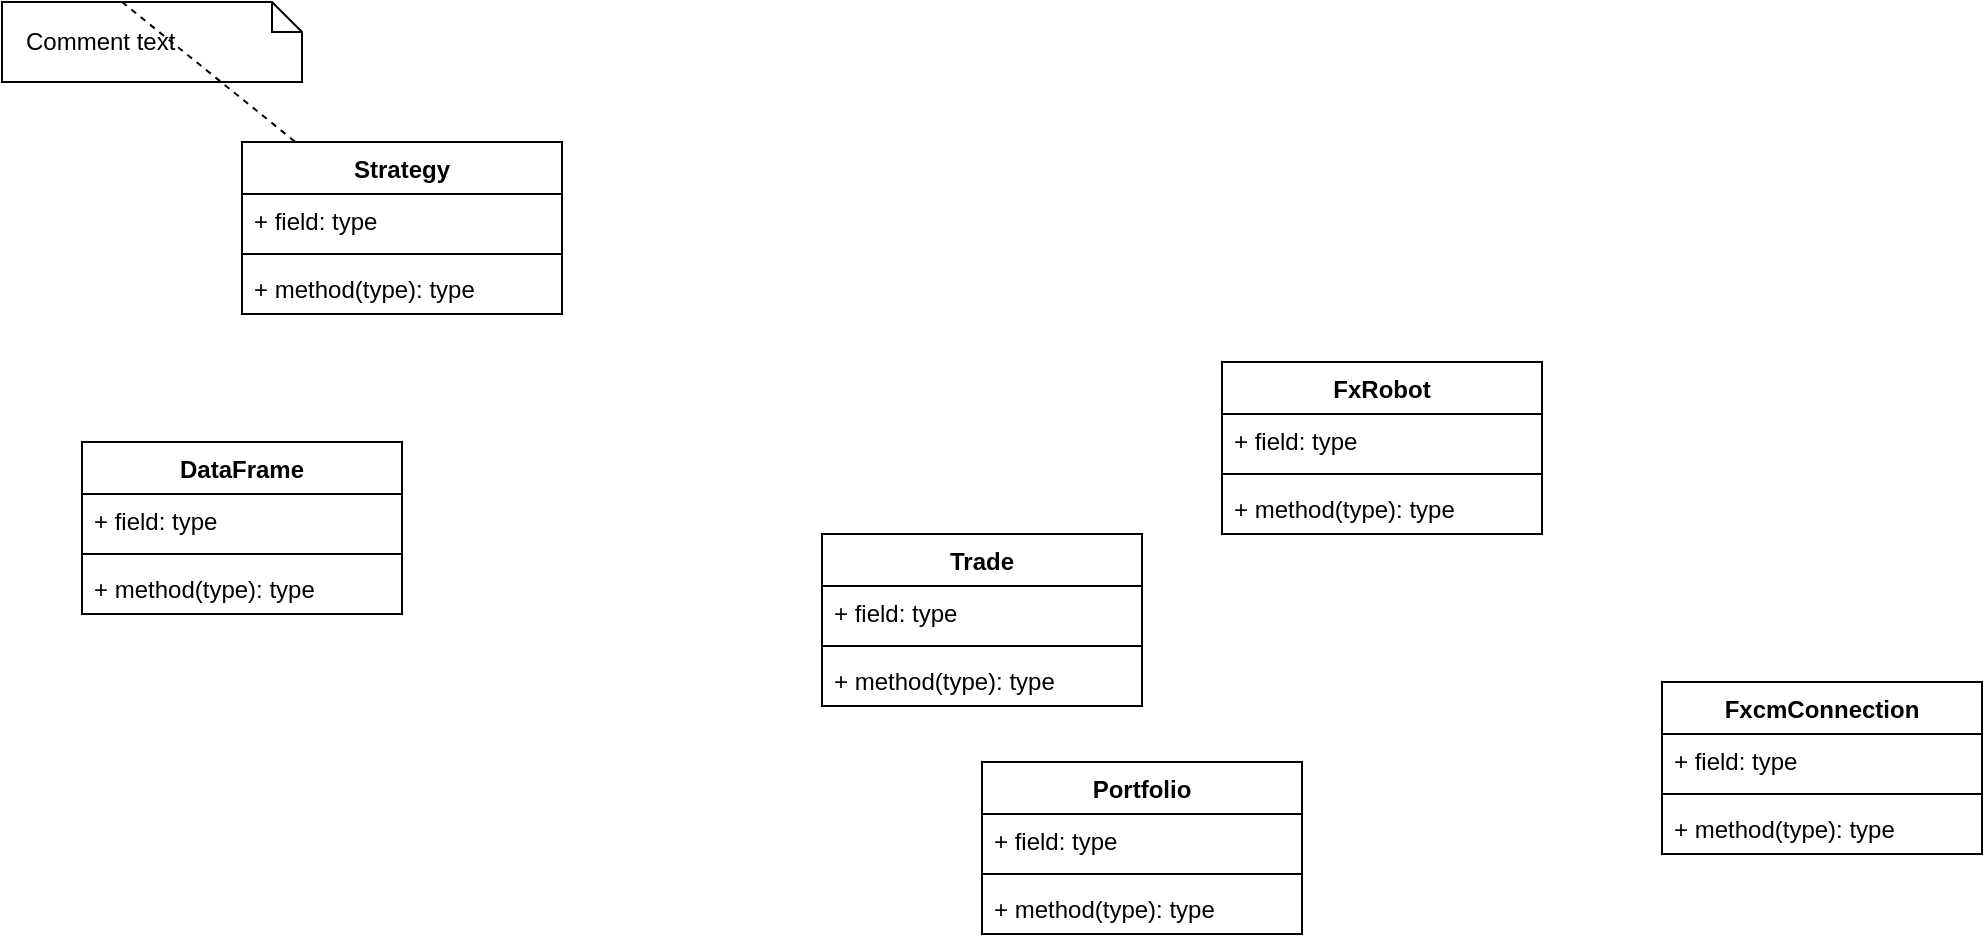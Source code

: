 <mxfile version="14.6.3" type="device"><diagram id="fWVX59u3NNo6TBqP5C3b" name="Page-1"><mxGraphModel dx="1865" dy="580" grid="1" gridSize="10" guides="1" tooltips="1" connect="1" arrows="1" fold="1" page="1" pageScale="1" pageWidth="827" pageHeight="1169" math="0" shadow="0"><root><mxCell id="0"/><mxCell id="1" parent="0"/><mxCell id="oXITNmE-vTWSpLLzR4um-1" value="FxRobot" style="swimlane;fontStyle=1;align=center;verticalAlign=top;childLayout=stackLayout;horizontal=1;startSize=26;horizontalStack=0;resizeParent=1;resizeParentMax=0;resizeLast=0;collapsible=1;marginBottom=0;" parent="1" vertex="1"><mxGeometry x="520" y="180" width="160" height="86" as="geometry"/></mxCell><mxCell id="oXITNmE-vTWSpLLzR4um-2" value="+ field: type" style="text;strokeColor=none;fillColor=none;align=left;verticalAlign=top;spacingLeft=4;spacingRight=4;overflow=hidden;rotatable=0;points=[[0,0.5],[1,0.5]];portConstraint=eastwest;" parent="oXITNmE-vTWSpLLzR4um-1" vertex="1"><mxGeometry y="26" width="160" height="26" as="geometry"/></mxCell><mxCell id="oXITNmE-vTWSpLLzR4um-3" value="" style="line;strokeWidth=1;fillColor=none;align=left;verticalAlign=middle;spacingTop=-1;spacingLeft=3;spacingRight=3;rotatable=0;labelPosition=right;points=[];portConstraint=eastwest;" parent="oXITNmE-vTWSpLLzR4um-1" vertex="1"><mxGeometry y="52" width="160" height="8" as="geometry"/></mxCell><mxCell id="oXITNmE-vTWSpLLzR4um-4" value="+ method(type): type" style="text;strokeColor=none;fillColor=none;align=left;verticalAlign=top;spacingLeft=4;spacingRight=4;overflow=hidden;rotatable=0;points=[[0,0.5],[1,0.5]];portConstraint=eastwest;" parent="oXITNmE-vTWSpLLzR4um-1" vertex="1"><mxGeometry y="60" width="160" height="26" as="geometry"/></mxCell><mxCell id="oXITNmE-vTWSpLLzR4um-5" value="Strategy" style="swimlane;fontStyle=1;align=center;verticalAlign=top;childLayout=stackLayout;horizontal=1;startSize=26;horizontalStack=0;resizeParent=1;resizeParentMax=0;resizeLast=0;collapsible=1;marginBottom=0;" parent="1" vertex="1"><mxGeometry x="30" y="70" width="160" height="86" as="geometry"/></mxCell><mxCell id="oXITNmE-vTWSpLLzR4um-6" value="+ field: type" style="text;strokeColor=none;fillColor=none;align=left;verticalAlign=top;spacingLeft=4;spacingRight=4;overflow=hidden;rotatable=0;points=[[0,0.5],[1,0.5]];portConstraint=eastwest;" parent="oXITNmE-vTWSpLLzR4um-5" vertex="1"><mxGeometry y="26" width="160" height="26" as="geometry"/></mxCell><mxCell id="oXITNmE-vTWSpLLzR4um-7" value="" style="line;strokeWidth=1;fillColor=none;align=left;verticalAlign=middle;spacingTop=-1;spacingLeft=3;spacingRight=3;rotatable=0;labelPosition=right;points=[];portConstraint=eastwest;" parent="oXITNmE-vTWSpLLzR4um-5" vertex="1"><mxGeometry y="52" width="160" height="8" as="geometry"/></mxCell><mxCell id="oXITNmE-vTWSpLLzR4um-8" value="+ method(type): type" style="text;strokeColor=none;fillColor=none;align=left;verticalAlign=top;spacingLeft=4;spacingRight=4;overflow=hidden;rotatable=0;points=[[0,0.5],[1,0.5]];portConstraint=eastwest;" parent="oXITNmE-vTWSpLLzR4um-5" vertex="1"><mxGeometry y="60" width="160" height="26" as="geometry"/></mxCell><mxCell id="oXITNmE-vTWSpLLzR4um-9" value="Portfolio" style="swimlane;fontStyle=1;align=center;verticalAlign=top;childLayout=stackLayout;horizontal=1;startSize=26;horizontalStack=0;resizeParent=1;resizeParentMax=0;resizeLast=0;collapsible=1;marginBottom=0;" parent="1" vertex="1"><mxGeometry x="400" y="380" width="160" height="86" as="geometry"/></mxCell><mxCell id="oXITNmE-vTWSpLLzR4um-10" value="+ field: type" style="text;strokeColor=none;fillColor=none;align=left;verticalAlign=top;spacingLeft=4;spacingRight=4;overflow=hidden;rotatable=0;points=[[0,0.5],[1,0.5]];portConstraint=eastwest;" parent="oXITNmE-vTWSpLLzR4um-9" vertex="1"><mxGeometry y="26" width="160" height="26" as="geometry"/></mxCell><mxCell id="oXITNmE-vTWSpLLzR4um-11" value="" style="line;strokeWidth=1;fillColor=none;align=left;verticalAlign=middle;spacingTop=-1;spacingLeft=3;spacingRight=3;rotatable=0;labelPosition=right;points=[];portConstraint=eastwest;" parent="oXITNmE-vTWSpLLzR4um-9" vertex="1"><mxGeometry y="52" width="160" height="8" as="geometry"/></mxCell><mxCell id="oXITNmE-vTWSpLLzR4um-12" value="+ method(type): type" style="text;strokeColor=none;fillColor=none;align=left;verticalAlign=top;spacingLeft=4;spacingRight=4;overflow=hidden;rotatable=0;points=[[0,0.5],[1,0.5]];portConstraint=eastwest;" parent="oXITNmE-vTWSpLLzR4um-9" vertex="1"><mxGeometry y="60" width="160" height="26" as="geometry"/></mxCell><mxCell id="xx4cZlLoBb7Gv55mrlsS-1" value="DataFrame" style="swimlane;fontStyle=1;align=center;verticalAlign=top;childLayout=stackLayout;horizontal=1;startSize=26;horizontalStack=0;resizeParent=1;resizeParentMax=0;resizeLast=0;collapsible=1;marginBottom=0;" vertex="1" parent="1"><mxGeometry x="-50" y="220" width="160" height="86" as="geometry"/></mxCell><mxCell id="xx4cZlLoBb7Gv55mrlsS-2" value="+ field: type" style="text;strokeColor=none;fillColor=none;align=left;verticalAlign=top;spacingLeft=4;spacingRight=4;overflow=hidden;rotatable=0;points=[[0,0.5],[1,0.5]];portConstraint=eastwest;" vertex="1" parent="xx4cZlLoBb7Gv55mrlsS-1"><mxGeometry y="26" width="160" height="26" as="geometry"/></mxCell><mxCell id="xx4cZlLoBb7Gv55mrlsS-3" value="" style="line;strokeWidth=1;fillColor=none;align=left;verticalAlign=middle;spacingTop=-1;spacingLeft=3;spacingRight=3;rotatable=0;labelPosition=right;points=[];portConstraint=eastwest;" vertex="1" parent="xx4cZlLoBb7Gv55mrlsS-1"><mxGeometry y="52" width="160" height="8" as="geometry"/></mxCell><mxCell id="xx4cZlLoBb7Gv55mrlsS-4" value="+ method(type): type" style="text;strokeColor=none;fillColor=none;align=left;verticalAlign=top;spacingLeft=4;spacingRight=4;overflow=hidden;rotatable=0;points=[[0,0.5],[1,0.5]];portConstraint=eastwest;" vertex="1" parent="xx4cZlLoBb7Gv55mrlsS-1"><mxGeometry y="60" width="160" height="26" as="geometry"/></mxCell><mxCell id="xx4cZlLoBb7Gv55mrlsS-5" value="Trade" style="swimlane;fontStyle=1;align=center;verticalAlign=top;childLayout=stackLayout;horizontal=1;startSize=26;horizontalStack=0;resizeParent=1;resizeParentMax=0;resizeLast=0;collapsible=1;marginBottom=0;" vertex="1" parent="1"><mxGeometry x="320" y="266" width="160" height="86" as="geometry"/></mxCell><mxCell id="xx4cZlLoBb7Gv55mrlsS-6" value="+ field: type" style="text;strokeColor=none;fillColor=none;align=left;verticalAlign=top;spacingLeft=4;spacingRight=4;overflow=hidden;rotatable=0;points=[[0,0.5],[1,0.5]];portConstraint=eastwest;" vertex="1" parent="xx4cZlLoBb7Gv55mrlsS-5"><mxGeometry y="26" width="160" height="26" as="geometry"/></mxCell><mxCell id="xx4cZlLoBb7Gv55mrlsS-7" value="" style="line;strokeWidth=1;fillColor=none;align=left;verticalAlign=middle;spacingTop=-1;spacingLeft=3;spacingRight=3;rotatable=0;labelPosition=right;points=[];portConstraint=eastwest;" vertex="1" parent="xx4cZlLoBb7Gv55mrlsS-5"><mxGeometry y="52" width="160" height="8" as="geometry"/></mxCell><mxCell id="xx4cZlLoBb7Gv55mrlsS-8" value="+ method(type): type" style="text;strokeColor=none;fillColor=none;align=left;verticalAlign=top;spacingLeft=4;spacingRight=4;overflow=hidden;rotatable=0;points=[[0,0.5],[1,0.5]];portConstraint=eastwest;" vertex="1" parent="xx4cZlLoBb7Gv55mrlsS-5"><mxGeometry y="60" width="160" height="26" as="geometry"/></mxCell><mxCell id="xx4cZlLoBb7Gv55mrlsS-12" value="FxcmConnection" style="swimlane;fontStyle=1;align=center;verticalAlign=top;childLayout=stackLayout;horizontal=1;startSize=26;horizontalStack=0;resizeParent=1;resizeParentMax=0;resizeLast=0;collapsible=1;marginBottom=0;" vertex="1" parent="1"><mxGeometry x="740" y="340" width="160" height="86" as="geometry"/></mxCell><mxCell id="xx4cZlLoBb7Gv55mrlsS-13" value="+ field: type" style="text;strokeColor=none;fillColor=none;align=left;verticalAlign=top;spacingLeft=4;spacingRight=4;overflow=hidden;rotatable=0;points=[[0,0.5],[1,0.5]];portConstraint=eastwest;" vertex="1" parent="xx4cZlLoBb7Gv55mrlsS-12"><mxGeometry y="26" width="160" height="26" as="geometry"/></mxCell><mxCell id="xx4cZlLoBb7Gv55mrlsS-14" value="" style="line;strokeWidth=1;fillColor=none;align=left;verticalAlign=middle;spacingTop=-1;spacingLeft=3;spacingRight=3;rotatable=0;labelPosition=right;points=[];portConstraint=eastwest;" vertex="1" parent="xx4cZlLoBb7Gv55mrlsS-12"><mxGeometry y="52" width="160" height="8" as="geometry"/></mxCell><mxCell id="xx4cZlLoBb7Gv55mrlsS-15" value="+ method(type): type" style="text;strokeColor=none;fillColor=none;align=left;verticalAlign=top;spacingLeft=4;spacingRight=4;overflow=hidden;rotatable=0;points=[[0,0.5],[1,0.5]];portConstraint=eastwest;" vertex="1" parent="xx4cZlLoBb7Gv55mrlsS-12"><mxGeometry y="60" width="160" height="26" as="geometry"/></mxCell><mxCell id="xx4cZlLoBb7Gv55mrlsS-16" value="Comment text" style="shape=note;size=15;align=left;spacingLeft=10;html=1;whiteSpace=wrap;" vertex="1" parent="1"><mxGeometry x="-90" width="150" height="40" as="geometry"/></mxCell><mxCell id="xx4cZlLoBb7Gv55mrlsS-17" value="" style="edgeStyle=none;endArrow=none;exitX=0.4;exitY=0;dashed=1;html=1;" edge="1" source="xx4cZlLoBb7Gv55mrlsS-16" parent="1" target="oXITNmE-vTWSpLLzR4um-5"><mxGeometry x="1" relative="1" as="geometry"><mxPoint x="120" y="230" as="targetPoint"/></mxGeometry></mxCell></root></mxGraphModel></diagram></mxfile>